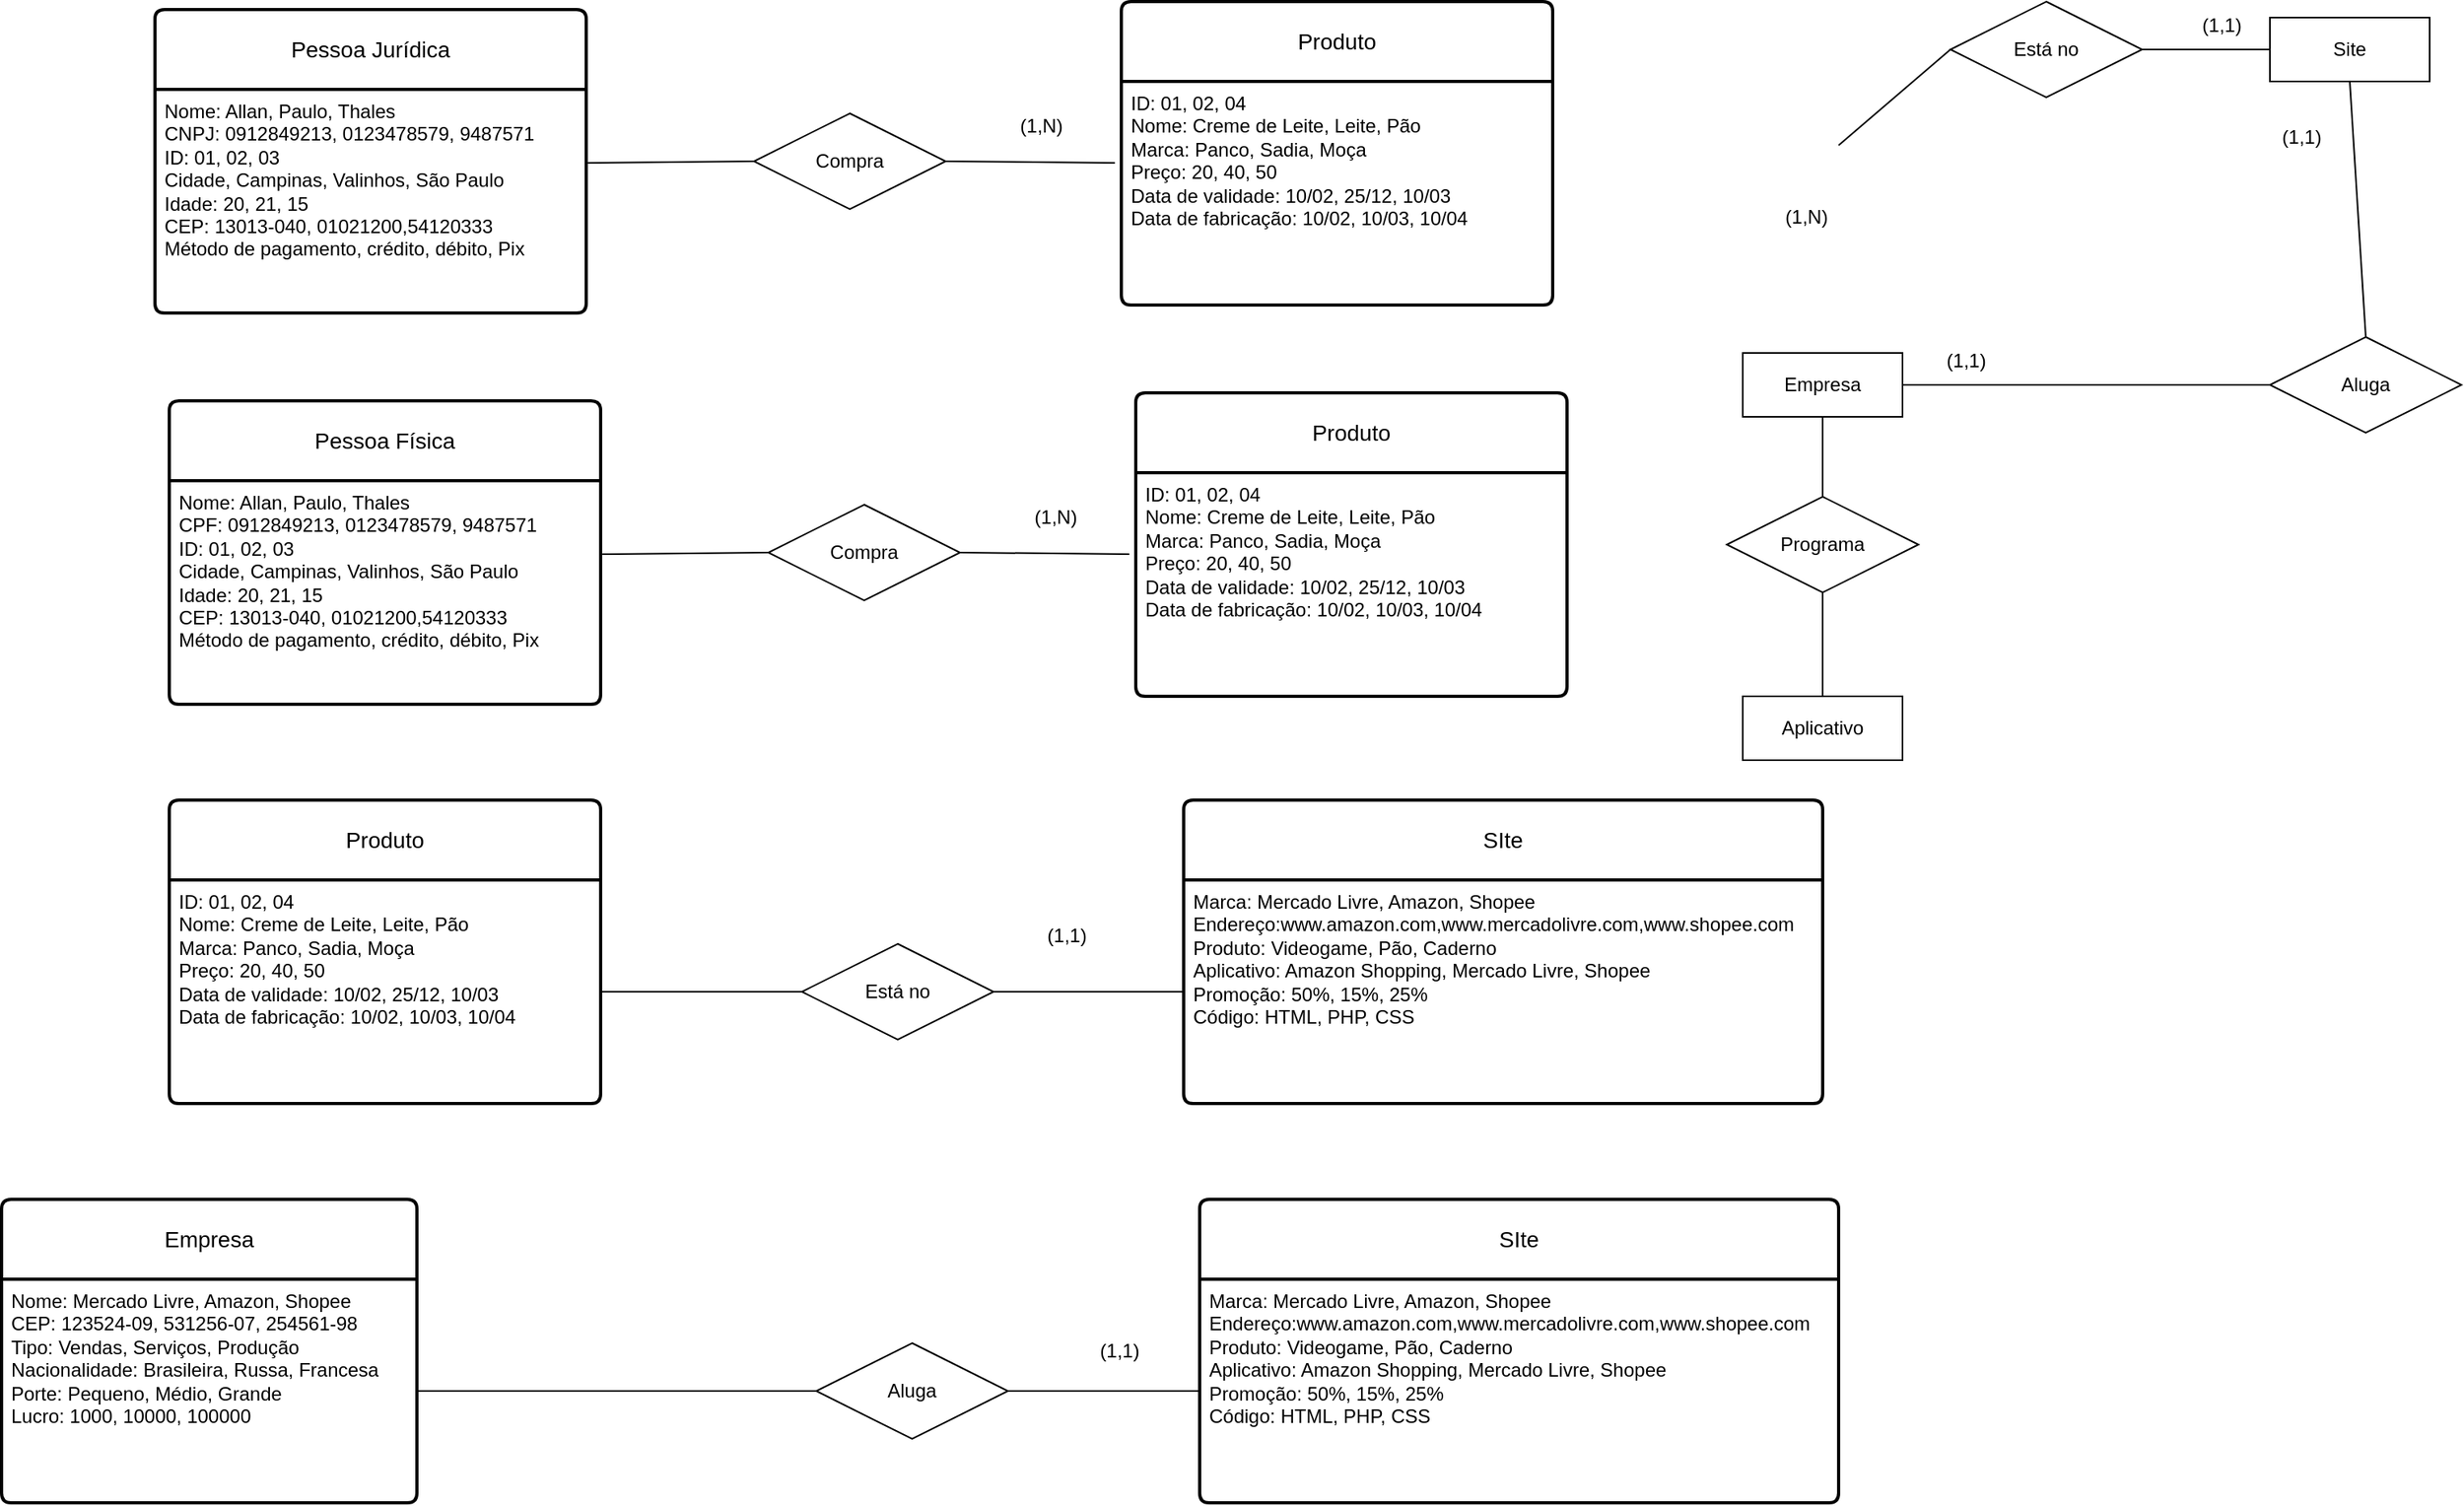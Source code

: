 <mxfile version="26.0.16">
  <diagram name="Página-1" id="I99F2NskH2YmtPhK2gz2">
    <mxGraphModel dx="1707" dy="470" grid="1" gridSize="10" guides="1" tooltips="1" connect="1" arrows="1" fold="1" page="1" pageScale="1" pageWidth="827" pageHeight="1169" math="0" shadow="0">
      <root>
        <mxCell id="0" />
        <mxCell id="1" parent="0" />
        <mxCell id="4FD4NFaw8G5c-ec8fT4B-3" value="Site" style="whiteSpace=wrap;html=1;align=center;" vertex="1" parent="1">
          <mxGeometry x="1300" y="190" width="100" height="40" as="geometry" />
        </mxCell>
        <mxCell id="4FD4NFaw8G5c-ec8fT4B-5" value="Compra" style="shape=rhombus;perimeter=rhombusPerimeter;whiteSpace=wrap;html=1;align=center;" vertex="1" parent="1">
          <mxGeometry x="360" y="495" width="120" height="60" as="geometry" />
        </mxCell>
        <mxCell id="4FD4NFaw8G5c-ec8fT4B-8" value="" style="endArrow=none;html=1;rounded=0;exitX=1.004;exitY=0.329;exitDx=0;exitDy=0;entryX=0;entryY=0.5;entryDx=0;entryDy=0;exitPerimeter=0;" edge="1" parent="1" source="4FD4NFaw8G5c-ec8fT4B-50" target="4FD4NFaw8G5c-ec8fT4B-5">
          <mxGeometry relative="1" as="geometry">
            <mxPoint x="210" y="525" as="sourcePoint" />
            <mxPoint x="460" y="415" as="targetPoint" />
          </mxGeometry>
        </mxCell>
        <mxCell id="4FD4NFaw8G5c-ec8fT4B-11" value="" style="endArrow=none;html=1;rounded=0;exitX=1;exitY=0.5;exitDx=0;exitDy=0;entryX=-0.015;entryY=0.364;entryDx=0;entryDy=0;entryPerimeter=0;" edge="1" parent="1" source="4FD4NFaw8G5c-ec8fT4B-5" target="4FD4NFaw8G5c-ec8fT4B-54">
          <mxGeometry relative="1" as="geometry">
            <mxPoint x="340" y="605" as="sourcePoint" />
            <mxPoint x="690" y="525" as="targetPoint" />
          </mxGeometry>
        </mxCell>
        <mxCell id="4FD4NFaw8G5c-ec8fT4B-12" value="&lt;div&gt;&lt;br&gt;&lt;/div&gt;&lt;div&gt;(1,N)&lt;br&gt;&lt;/div&gt;" style="text;html=1;align=center;verticalAlign=middle;whiteSpace=wrap;rounded=0;" vertex="1" parent="1">
          <mxGeometry x="510" y="480" width="60" height="30" as="geometry" />
        </mxCell>
        <mxCell id="4FD4NFaw8G5c-ec8fT4B-13" value="Empresa" style="whiteSpace=wrap;html=1;align=center;" vertex="1" parent="1">
          <mxGeometry x="970" y="400" width="100" height="40" as="geometry" />
        </mxCell>
        <mxCell id="4FD4NFaw8G5c-ec8fT4B-14" value="Aluga" style="shape=rhombus;perimeter=rhombusPerimeter;whiteSpace=wrap;html=1;align=center;" vertex="1" parent="1">
          <mxGeometry x="1300" y="390" width="120" height="60" as="geometry" />
        </mxCell>
        <mxCell id="4FD4NFaw8G5c-ec8fT4B-15" value="" style="endArrow=none;html=1;rounded=0;exitX=0;exitY=0.5;exitDx=0;exitDy=0;entryX=1;entryY=0.5;entryDx=0;entryDy=0;" edge="1" parent="1" source="4FD4NFaw8G5c-ec8fT4B-14" target="4FD4NFaw8G5c-ec8fT4B-13">
          <mxGeometry relative="1" as="geometry">
            <mxPoint x="810" y="420" as="sourcePoint" />
            <mxPoint x="970" y="420" as="targetPoint" />
          </mxGeometry>
        </mxCell>
        <mxCell id="4FD4NFaw8G5c-ec8fT4B-16" value="" style="endArrow=none;html=1;rounded=0;exitX=0.5;exitY=1;exitDx=0;exitDy=0;entryX=0.5;entryY=0;entryDx=0;entryDy=0;" edge="1" parent="1" source="4FD4NFaw8G5c-ec8fT4B-3" target="4FD4NFaw8G5c-ec8fT4B-14">
          <mxGeometry relative="1" as="geometry">
            <mxPoint x="760" y="340" as="sourcePoint" />
            <mxPoint x="920" y="340" as="targetPoint" />
          </mxGeometry>
        </mxCell>
        <mxCell id="4FD4NFaw8G5c-ec8fT4B-18" value="" style="endArrow=none;html=1;rounded=0;entryX=0;entryY=0.5;entryDx=0;entryDy=0;" edge="1" parent="1" target="4FD4NFaw8G5c-ec8fT4B-19">
          <mxGeometry relative="1" as="geometry">
            <mxPoint x="1030" y="270" as="sourcePoint" />
            <mxPoint x="990" y="360" as="targetPoint" />
          </mxGeometry>
        </mxCell>
        <mxCell id="4FD4NFaw8G5c-ec8fT4B-19" value="Está no" style="shape=rhombus;perimeter=rhombusPerimeter;whiteSpace=wrap;html=1;align=center;" vertex="1" parent="1">
          <mxGeometry x="1100" y="180" width="120" height="60" as="geometry" />
        </mxCell>
        <mxCell id="4FD4NFaw8G5c-ec8fT4B-20" value="" style="endArrow=none;html=1;rounded=0;exitX=1;exitY=0.5;exitDx=0;exitDy=0;entryX=0;entryY=0.5;entryDx=0;entryDy=0;" edge="1" parent="1" source="4FD4NFaw8G5c-ec8fT4B-19" target="4FD4NFaw8G5c-ec8fT4B-3">
          <mxGeometry relative="1" as="geometry">
            <mxPoint x="860" y="390" as="sourcePoint" />
            <mxPoint x="1020" y="390" as="targetPoint" />
          </mxGeometry>
        </mxCell>
        <mxCell id="4FD4NFaw8G5c-ec8fT4B-21" value="(1,N)" style="text;html=1;align=center;verticalAlign=middle;whiteSpace=wrap;rounded=0;" vertex="1" parent="1">
          <mxGeometry x="980" y="300" width="60" height="30" as="geometry" />
        </mxCell>
        <mxCell id="4FD4NFaw8G5c-ec8fT4B-22" value="(1,1)" style="text;html=1;align=center;verticalAlign=middle;whiteSpace=wrap;rounded=0;" vertex="1" parent="1">
          <mxGeometry x="1240" y="180" width="60" height="30" as="geometry" />
        </mxCell>
        <mxCell id="4FD4NFaw8G5c-ec8fT4B-23" value="(1,1)" style="text;html=1;align=center;verticalAlign=middle;whiteSpace=wrap;rounded=0;" vertex="1" parent="1">
          <mxGeometry x="1080" y="390" width="60" height="30" as="geometry" />
        </mxCell>
        <mxCell id="4FD4NFaw8G5c-ec8fT4B-24" value="(1,1)" style="text;html=1;align=center;verticalAlign=middle;whiteSpace=wrap;rounded=0;" vertex="1" parent="1">
          <mxGeometry x="1290" y="250" width="60" height="30" as="geometry" />
        </mxCell>
        <mxCell id="4FD4NFaw8G5c-ec8fT4B-76" style="edgeStyle=orthogonalEdgeStyle;rounded=0;orthogonalLoop=1;jettySize=auto;html=1;exitX=0.75;exitY=1;exitDx=0;exitDy=0;" edge="1" parent="1" source="4FD4NFaw8G5c-ec8fT4B-25">
          <mxGeometry relative="1" as="geometry">
            <mxPoint x="1045" y="630" as="targetPoint" />
          </mxGeometry>
        </mxCell>
        <mxCell id="4FD4NFaw8G5c-ec8fT4B-25" value="Aplicativo" style="whiteSpace=wrap;html=1;align=center;" vertex="1" parent="1">
          <mxGeometry x="970" y="615" width="100" height="40" as="geometry" />
        </mxCell>
        <mxCell id="4FD4NFaw8G5c-ec8fT4B-27" value="Programa" style="shape=rhombus;perimeter=rhombusPerimeter;whiteSpace=wrap;html=1;align=center;" vertex="1" parent="1">
          <mxGeometry x="960" y="490" width="120" height="60" as="geometry" />
        </mxCell>
        <mxCell id="4FD4NFaw8G5c-ec8fT4B-28" value="" style="endArrow=none;html=1;rounded=0;exitX=0.5;exitY=1;exitDx=0;exitDy=0;entryX=0.5;entryY=0;entryDx=0;entryDy=0;" edge="1" parent="1" source="4FD4NFaw8G5c-ec8fT4B-13" target="4FD4NFaw8G5c-ec8fT4B-27">
          <mxGeometry relative="1" as="geometry">
            <mxPoint x="970" y="600" as="sourcePoint" />
            <mxPoint x="1130" y="600" as="targetPoint" />
          </mxGeometry>
        </mxCell>
        <mxCell id="4FD4NFaw8G5c-ec8fT4B-29" value="" style="endArrow=none;html=1;rounded=0;exitX=0.5;exitY=1;exitDx=0;exitDy=0;entryX=0.5;entryY=0;entryDx=0;entryDy=0;" edge="1" parent="1" source="4FD4NFaw8G5c-ec8fT4B-27" target="4FD4NFaw8G5c-ec8fT4B-25">
          <mxGeometry relative="1" as="geometry">
            <mxPoint x="990" y="580" as="sourcePoint" />
            <mxPoint x="1150" y="580" as="targetPoint" />
          </mxGeometry>
        </mxCell>
        <mxCell id="4FD4NFaw8G5c-ec8fT4B-49" value="&lt;div&gt;Pessoa Física&lt;/div&gt;" style="swimlane;childLayout=stackLayout;horizontal=1;startSize=50;horizontalStack=0;rounded=1;fontSize=14;fontStyle=0;strokeWidth=2;resizeParent=0;resizeLast=1;shadow=0;dashed=0;align=center;arcSize=4;whiteSpace=wrap;html=1;" vertex="1" parent="1">
          <mxGeometry x="-15" y="430" width="270" height="190" as="geometry" />
        </mxCell>
        <mxCell id="4FD4NFaw8G5c-ec8fT4B-50" value="&lt;div&gt;Nome: Allan, Paulo, Thales&lt;/div&gt;&lt;div&gt;CPF: 0912849213, 0123478579, 9487571&lt;/div&gt;&lt;div&gt;ID: 01, 02, 03&lt;/div&gt;&lt;div&gt;Cidade, Campinas, Valinhos, São Paulo&lt;/div&gt;&lt;div&gt;Idade: 20, 21, 15&lt;/div&gt;&lt;div&gt;CEP: &lt;span class=&quot;LrzXr&quot;&gt;13013-040, 01021200,54120333&lt;/span&gt;&lt;/div&gt;&lt;div&gt;&lt;span class=&quot;LrzXr&quot;&gt;Método de pagamento, crédito, débito, Pix&lt;br&gt;&lt;/span&gt;&lt;/div&gt;&lt;div&gt;&lt;br&gt;&lt;/div&gt;" style="align=left;strokeColor=none;fillColor=none;spacingLeft=4;spacingRight=4;fontSize=12;verticalAlign=top;resizable=0;rotatable=0;part=1;html=1;whiteSpace=wrap;" vertex="1" parent="4FD4NFaw8G5c-ec8fT4B-49">
          <mxGeometry y="50" width="270" height="140" as="geometry" />
        </mxCell>
        <mxCell id="4FD4NFaw8G5c-ec8fT4B-53" value="Produto" style="swimlane;childLayout=stackLayout;horizontal=1;startSize=50;horizontalStack=0;rounded=1;fontSize=14;fontStyle=0;strokeWidth=2;resizeParent=0;resizeLast=1;shadow=0;dashed=0;align=center;arcSize=4;whiteSpace=wrap;html=1;" vertex="1" parent="1">
          <mxGeometry x="590" y="425" width="270" height="190" as="geometry" />
        </mxCell>
        <mxCell id="4FD4NFaw8G5c-ec8fT4B-54" value="&lt;div&gt;ID: 01, 02, 04&lt;/div&gt;&lt;div&gt;Nome: Creme de Leite, Leite, Pão&lt;/div&gt;&lt;div&gt;Marca: Panco, Sadia, Moça&lt;/div&gt;&lt;div&gt;Preço: 20, 40, 50&lt;/div&gt;&lt;div&gt;Data de validade: 10/02, 25/12, 10/03&lt;/div&gt;&lt;div&gt;Data de fabricação: 10/02, 10/03, 10/04&lt;/div&gt;&lt;div&gt;&lt;br&gt;&lt;/div&gt;" style="align=left;strokeColor=none;fillColor=none;spacingLeft=4;spacingRight=4;fontSize=12;verticalAlign=top;resizable=0;rotatable=0;part=1;html=1;whiteSpace=wrap;" vertex="1" parent="4FD4NFaw8G5c-ec8fT4B-53">
          <mxGeometry y="50" width="270" height="140" as="geometry" />
        </mxCell>
        <mxCell id="4FD4NFaw8G5c-ec8fT4B-55" value="Compra" style="shape=rhombus;perimeter=rhombusPerimeter;whiteSpace=wrap;html=1;align=center;" vertex="1" parent="1">
          <mxGeometry x="351" y="250" width="120" height="60" as="geometry" />
        </mxCell>
        <mxCell id="4FD4NFaw8G5c-ec8fT4B-56" value="" style="endArrow=none;html=1;rounded=0;exitX=1.004;exitY=0.329;exitDx=0;exitDy=0;entryX=0;entryY=0.5;entryDx=0;entryDy=0;exitPerimeter=0;" edge="1" parent="1" source="4FD4NFaw8G5c-ec8fT4B-60" target="4FD4NFaw8G5c-ec8fT4B-55">
          <mxGeometry relative="1" as="geometry">
            <mxPoint x="201" y="280" as="sourcePoint" />
            <mxPoint x="451" y="170" as="targetPoint" />
          </mxGeometry>
        </mxCell>
        <mxCell id="4FD4NFaw8G5c-ec8fT4B-57" value="" style="endArrow=none;html=1;rounded=0;exitX=1;exitY=0.5;exitDx=0;exitDy=0;entryX=-0.015;entryY=0.364;entryDx=0;entryDy=0;entryPerimeter=0;" edge="1" parent="1" source="4FD4NFaw8G5c-ec8fT4B-55" target="4FD4NFaw8G5c-ec8fT4B-62">
          <mxGeometry relative="1" as="geometry">
            <mxPoint x="331" y="360" as="sourcePoint" />
            <mxPoint x="681" y="280" as="targetPoint" />
          </mxGeometry>
        </mxCell>
        <mxCell id="4FD4NFaw8G5c-ec8fT4B-58" value="&lt;div&gt;&lt;br&gt;&lt;/div&gt;&lt;div&gt;(1,N)&lt;br&gt;&lt;/div&gt;" style="text;html=1;align=center;verticalAlign=middle;whiteSpace=wrap;rounded=0;" vertex="1" parent="1">
          <mxGeometry x="501" y="235" width="60" height="30" as="geometry" />
        </mxCell>
        <mxCell id="4FD4NFaw8G5c-ec8fT4B-59" value="Pessoa Jurídica" style="swimlane;childLayout=stackLayout;horizontal=1;startSize=50;horizontalStack=0;rounded=1;fontSize=14;fontStyle=0;strokeWidth=2;resizeParent=0;resizeLast=1;shadow=0;dashed=0;align=center;arcSize=4;whiteSpace=wrap;html=1;" vertex="1" parent="1">
          <mxGeometry x="-24" y="185" width="270" height="190" as="geometry" />
        </mxCell>
        <mxCell id="4FD4NFaw8G5c-ec8fT4B-60" value="&lt;div&gt;Nome: Allan, Paulo, Thales&lt;/div&gt;&lt;div&gt;CNPJ: 0912849213, 0123478579, 9487571&lt;/div&gt;&lt;div&gt;ID: 01, 02, 03&lt;/div&gt;&lt;div&gt;Cidade, Campinas, Valinhos, São Paulo&lt;/div&gt;&lt;div&gt;Idade: 20, 21, 15&lt;/div&gt;&lt;div&gt;CEP: &lt;span class=&quot;LrzXr&quot;&gt;13013-040, 01021200,54120333&lt;/span&gt;&lt;/div&gt;&lt;div&gt;&lt;span class=&quot;LrzXr&quot;&gt;Método de pagamento, crédito, débito, Pix&lt;br&gt;&lt;/span&gt;&lt;/div&gt;&lt;div&gt;&lt;br&gt;&lt;/div&gt;" style="align=left;strokeColor=none;fillColor=none;spacingLeft=4;spacingRight=4;fontSize=12;verticalAlign=top;resizable=0;rotatable=0;part=1;html=1;whiteSpace=wrap;" vertex="1" parent="4FD4NFaw8G5c-ec8fT4B-59">
          <mxGeometry y="50" width="270" height="140" as="geometry" />
        </mxCell>
        <mxCell id="4FD4NFaw8G5c-ec8fT4B-61" value="Produto" style="swimlane;childLayout=stackLayout;horizontal=1;startSize=50;horizontalStack=0;rounded=1;fontSize=14;fontStyle=0;strokeWidth=2;resizeParent=0;resizeLast=1;shadow=0;dashed=0;align=center;arcSize=4;whiteSpace=wrap;html=1;" vertex="1" parent="1">
          <mxGeometry x="581" y="180" width="270" height="190" as="geometry" />
        </mxCell>
        <mxCell id="4FD4NFaw8G5c-ec8fT4B-62" value="&lt;div&gt;ID: 01, 02, 04&lt;/div&gt;&lt;div&gt;Nome: Creme de Leite, Leite, Pão&lt;/div&gt;&lt;div&gt;Marca: Panco, Sadia, Moça&lt;/div&gt;&lt;div&gt;Preço: 20, 40, 50&lt;/div&gt;&lt;div&gt;Data de validade: 10/02, 25/12, 10/03&lt;/div&gt;&lt;div&gt;Data de fabricação: 10/02, 10/03, 10/04&lt;/div&gt;&lt;div&gt;&lt;br&gt;&lt;/div&gt;" style="align=left;strokeColor=none;fillColor=none;spacingLeft=4;spacingRight=4;fontSize=12;verticalAlign=top;resizable=0;rotatable=0;part=1;html=1;whiteSpace=wrap;" vertex="1" parent="4FD4NFaw8G5c-ec8fT4B-61">
          <mxGeometry y="50" width="270" height="140" as="geometry" />
        </mxCell>
        <mxCell id="4FD4NFaw8G5c-ec8fT4B-63" value="Produto" style="swimlane;childLayout=stackLayout;horizontal=1;startSize=50;horizontalStack=0;rounded=1;fontSize=14;fontStyle=0;strokeWidth=2;resizeParent=0;resizeLast=1;shadow=0;dashed=0;align=center;arcSize=4;whiteSpace=wrap;html=1;" vertex="1" parent="1">
          <mxGeometry x="-15" y="680" width="270" height="190" as="geometry" />
        </mxCell>
        <mxCell id="4FD4NFaw8G5c-ec8fT4B-64" value="&lt;div&gt;ID: 01, 02, 04&lt;/div&gt;&lt;div&gt;Nome: Creme de Leite, Leite, Pão&lt;/div&gt;&lt;div&gt;Marca: Panco, Sadia, Moça&lt;/div&gt;&lt;div&gt;Preço: 20, 40, 50&lt;/div&gt;&lt;div&gt;Data de validade: 10/02, 25/12, 10/03&lt;/div&gt;&lt;div&gt;Data de fabricação: 10/02, 10/03, 10/04&lt;/div&gt;&lt;div&gt;&lt;br&gt;&lt;/div&gt;" style="align=left;strokeColor=none;fillColor=none;spacingLeft=4;spacingRight=4;fontSize=12;verticalAlign=top;resizable=0;rotatable=0;part=1;html=1;whiteSpace=wrap;" vertex="1" parent="4FD4NFaw8G5c-ec8fT4B-63">
          <mxGeometry y="50" width="270" height="140" as="geometry" />
        </mxCell>
        <mxCell id="4FD4NFaw8G5c-ec8fT4B-66" value="" style="endArrow=none;html=1;rounded=0;entryX=0;entryY=0.5;entryDx=0;entryDy=0;exitX=1;exitY=0.5;exitDx=0;exitDy=0;" edge="1" parent="1" target="4FD4NFaw8G5c-ec8fT4B-67" source="4FD4NFaw8G5c-ec8fT4B-64">
          <mxGeometry relative="1" as="geometry">
            <mxPoint x="260" y="780" as="sourcePoint" />
            <mxPoint x="266.89" y="930" as="targetPoint" />
          </mxGeometry>
        </mxCell>
        <mxCell id="4FD4NFaw8G5c-ec8fT4B-67" value="Está no" style="shape=rhombus;perimeter=rhombusPerimeter;whiteSpace=wrap;html=1;align=center;" vertex="1" parent="1">
          <mxGeometry x="381" y="770" width="120" height="60" as="geometry" />
        </mxCell>
        <mxCell id="4FD4NFaw8G5c-ec8fT4B-68" value="" style="endArrow=none;html=1;rounded=0;exitX=1;exitY=0.5;exitDx=0;exitDy=0;entryX=0;entryY=0.5;entryDx=0;entryDy=0;" edge="1" parent="1" source="4FD4NFaw8G5c-ec8fT4B-67" target="4FD4NFaw8G5c-ec8fT4B-74">
          <mxGeometry relative="1" as="geometry">
            <mxPoint x="136.89" y="960" as="sourcePoint" />
            <mxPoint x="620" y="800" as="targetPoint" />
          </mxGeometry>
        </mxCell>
        <mxCell id="4FD4NFaw8G5c-ec8fT4B-69" value="(1,1)" style="text;html=1;align=center;verticalAlign=middle;whiteSpace=wrap;rounded=0;" vertex="1" parent="1">
          <mxGeometry x="516.89" y="750" width="60" height="30" as="geometry" />
        </mxCell>
        <mxCell id="4FD4NFaw8G5c-ec8fT4B-73" value="SIte" style="swimlane;childLayout=stackLayout;horizontal=1;startSize=50;horizontalStack=0;rounded=1;fontSize=14;fontStyle=0;strokeWidth=2;resizeParent=0;resizeLast=1;shadow=0;dashed=0;align=center;arcSize=4;whiteSpace=wrap;html=1;" vertex="1" parent="1">
          <mxGeometry x="620" y="680" width="400" height="190" as="geometry" />
        </mxCell>
        <mxCell id="4FD4NFaw8G5c-ec8fT4B-74" value="&lt;div&gt;Marca: Mercado Livre, Amazon, Shopee&lt;br&gt;&lt;/div&gt;&lt;div&gt;Endereço:www.amazon.com,www.mercadolivre.com,www.shopee.com&lt;/div&gt;&lt;div&gt;Produto: Videogame, Pão, Caderno&lt;/div&gt;&lt;div&gt;Aplicativo: Amazon Shopping, Mercado Livre, Shopee&lt;/div&gt;&lt;div&gt;Promoção: 50%, 15%, 25%&lt;/div&gt;&lt;div&gt;Código: HTML, PHP, CSS&lt;br&gt;&lt;/div&gt;&lt;div&gt;&lt;br&gt;&lt;/div&gt;" style="align=left;strokeColor=none;fillColor=none;spacingLeft=4;spacingRight=4;fontSize=12;verticalAlign=top;resizable=0;rotatable=0;part=1;html=1;whiteSpace=wrap;" vertex="1" parent="4FD4NFaw8G5c-ec8fT4B-73">
          <mxGeometry y="50" width="400" height="140" as="geometry" />
        </mxCell>
        <mxCell id="4FD4NFaw8G5c-ec8fT4B-77" value="SIte" style="swimlane;childLayout=stackLayout;horizontal=1;startSize=50;horizontalStack=0;rounded=1;fontSize=14;fontStyle=0;strokeWidth=2;resizeParent=0;resizeLast=1;shadow=0;dashed=0;align=center;arcSize=4;whiteSpace=wrap;html=1;" vertex="1" parent="1">
          <mxGeometry x="630" y="930" width="400" height="190" as="geometry" />
        </mxCell>
        <mxCell id="4FD4NFaw8G5c-ec8fT4B-78" value="&lt;div&gt;Marca: Mercado Livre, Amazon, Shopee&lt;br&gt;&lt;/div&gt;&lt;div&gt;Endereço:www.amazon.com,www.mercadolivre.com,www.shopee.com&lt;/div&gt;&lt;div&gt;Produto: Videogame, Pão, Caderno&lt;/div&gt;&lt;div&gt;Aplicativo: Amazon Shopping, Mercado Livre, Shopee&lt;/div&gt;&lt;div&gt;Promoção: 50%, 15%, 25%&lt;/div&gt;&lt;div&gt;Código: HTML, PHP, CSS&lt;br&gt;&lt;/div&gt;&lt;div&gt;&lt;br&gt;&lt;/div&gt;" style="align=left;strokeColor=none;fillColor=none;spacingLeft=4;spacingRight=4;fontSize=12;verticalAlign=top;resizable=0;rotatable=0;part=1;html=1;whiteSpace=wrap;" vertex="1" parent="4FD4NFaw8G5c-ec8fT4B-77">
          <mxGeometry y="50" width="400" height="140" as="geometry" />
        </mxCell>
        <mxCell id="4FD4NFaw8G5c-ec8fT4B-80" value="Aluga" style="shape=rhombus;perimeter=rhombusPerimeter;whiteSpace=wrap;html=1;align=center;" vertex="1" parent="1">
          <mxGeometry x="390" y="1020" width="120" height="60" as="geometry" />
        </mxCell>
        <mxCell id="4FD4NFaw8G5c-ec8fT4B-81" value="" style="endArrow=none;html=1;rounded=0;exitX=0;exitY=0.5;exitDx=0;exitDy=0;entryX=1;entryY=0.5;entryDx=0;entryDy=0;" edge="1" parent="1" source="4FD4NFaw8G5c-ec8fT4B-80" target="4FD4NFaw8G5c-ec8fT4B-87">
          <mxGeometry relative="1" as="geometry">
            <mxPoint x="-80" y="1020" as="sourcePoint" />
            <mxPoint x="180" y="1020.0" as="targetPoint" />
          </mxGeometry>
        </mxCell>
        <mxCell id="4FD4NFaw8G5c-ec8fT4B-82" value="(1,1)" style="text;html=1;align=center;verticalAlign=middle;whiteSpace=wrap;rounded=0;" vertex="1" parent="1">
          <mxGeometry x="550" y="1010" width="60" height="30" as="geometry" />
        </mxCell>
        <mxCell id="4FD4NFaw8G5c-ec8fT4B-86" value="Empresa" style="swimlane;childLayout=stackLayout;horizontal=1;startSize=50;horizontalStack=0;rounded=1;fontSize=14;fontStyle=0;strokeWidth=2;resizeParent=0;resizeLast=1;shadow=0;dashed=0;align=center;arcSize=4;whiteSpace=wrap;html=1;" vertex="1" parent="1">
          <mxGeometry x="-120" y="930" width="260" height="190" as="geometry" />
        </mxCell>
        <mxCell id="4FD4NFaw8G5c-ec8fT4B-87" value="&lt;div&gt;Nome: Mercado Livre, Amazon, Shopee&lt;br&gt;&lt;/div&gt;&lt;div&gt;CEP: 123524-09, 531256-07, 254561-98&lt;br&gt;&lt;/div&gt;&lt;div&gt;Tipo: Vendas, Serviços, Produção&lt;br&gt;&lt;/div&gt;&lt;div&gt;Nacionalidade: Brasileira, Russa, Francesa&lt;br&gt;&lt;/div&gt;&lt;div&gt;Porte: Pequeno, Médio, Grande&lt;br&gt;&lt;/div&gt;&lt;div&gt;Lucro: 1000, 10000, 100000&lt;br&gt;&lt;/div&gt;&lt;div&gt;&lt;br&gt;&lt;/div&gt;" style="align=left;strokeColor=none;fillColor=none;spacingLeft=4;spacingRight=4;fontSize=12;verticalAlign=top;resizable=0;rotatable=0;part=1;html=1;whiteSpace=wrap;" vertex="1" parent="4FD4NFaw8G5c-ec8fT4B-86">
          <mxGeometry y="50" width="260" height="140" as="geometry" />
        </mxCell>
        <mxCell id="4FD4NFaw8G5c-ec8fT4B-88" value="" style="endArrow=none;html=1;rounded=0;exitX=1;exitY=0.5;exitDx=0;exitDy=0;entryX=0;entryY=0.5;entryDx=0;entryDy=0;" edge="1" parent="1" source="4FD4NFaw8G5c-ec8fT4B-80" target="4FD4NFaw8G5c-ec8fT4B-78">
          <mxGeometry relative="1" as="geometry">
            <mxPoint x="340" y="1120" as="sourcePoint" />
            <mxPoint x="500" y="1120" as="targetPoint" />
          </mxGeometry>
        </mxCell>
      </root>
    </mxGraphModel>
  </diagram>
</mxfile>
